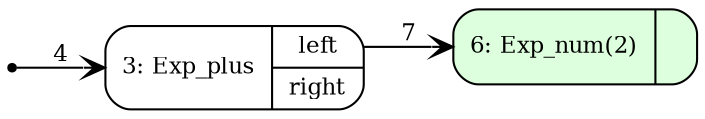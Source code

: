 digraph G {
  node [shape=Mrecord,fontsize=11,ranksep=0];
  edge [arrowhead=vee,fontsize=11,weight=2];
  rankdir = LR;
  {rank=min; n0 [shape=point]};
  n0 [label="{0: Root_root|{<root> root}}",style=filled,fillcolor=black];
  n3 [label="{3: Exp_plus|{<left> left|<right> right}}",style=filled,fillcolor=white];
  n6 [label="{6: Exp_num(2)|{}}",style=filled,fillcolor="#ddffdd"];
  n3:left -> n6 [color=black,label="7",edgeURL="#",edgetooltip="id: 7\nsource: 3\nindex: Lang.Index.Exp_plus_left\ntarget: 6",labeltooltip="id: 7\nsource: 3\nindex: Lang.Index.Exp_plus_left\ntarget: 6"];
  n0:root -> n3 [color=black,label="4",edgeURL="#",edgetooltip="id: 4\nsource: 0\nindex: Lang.Index.Root_root_root\ntarget: 3",labeltooltip="id: 4\nsource: 0\nindex: Lang.Index.Root_root_root\ntarget: 3"]}
